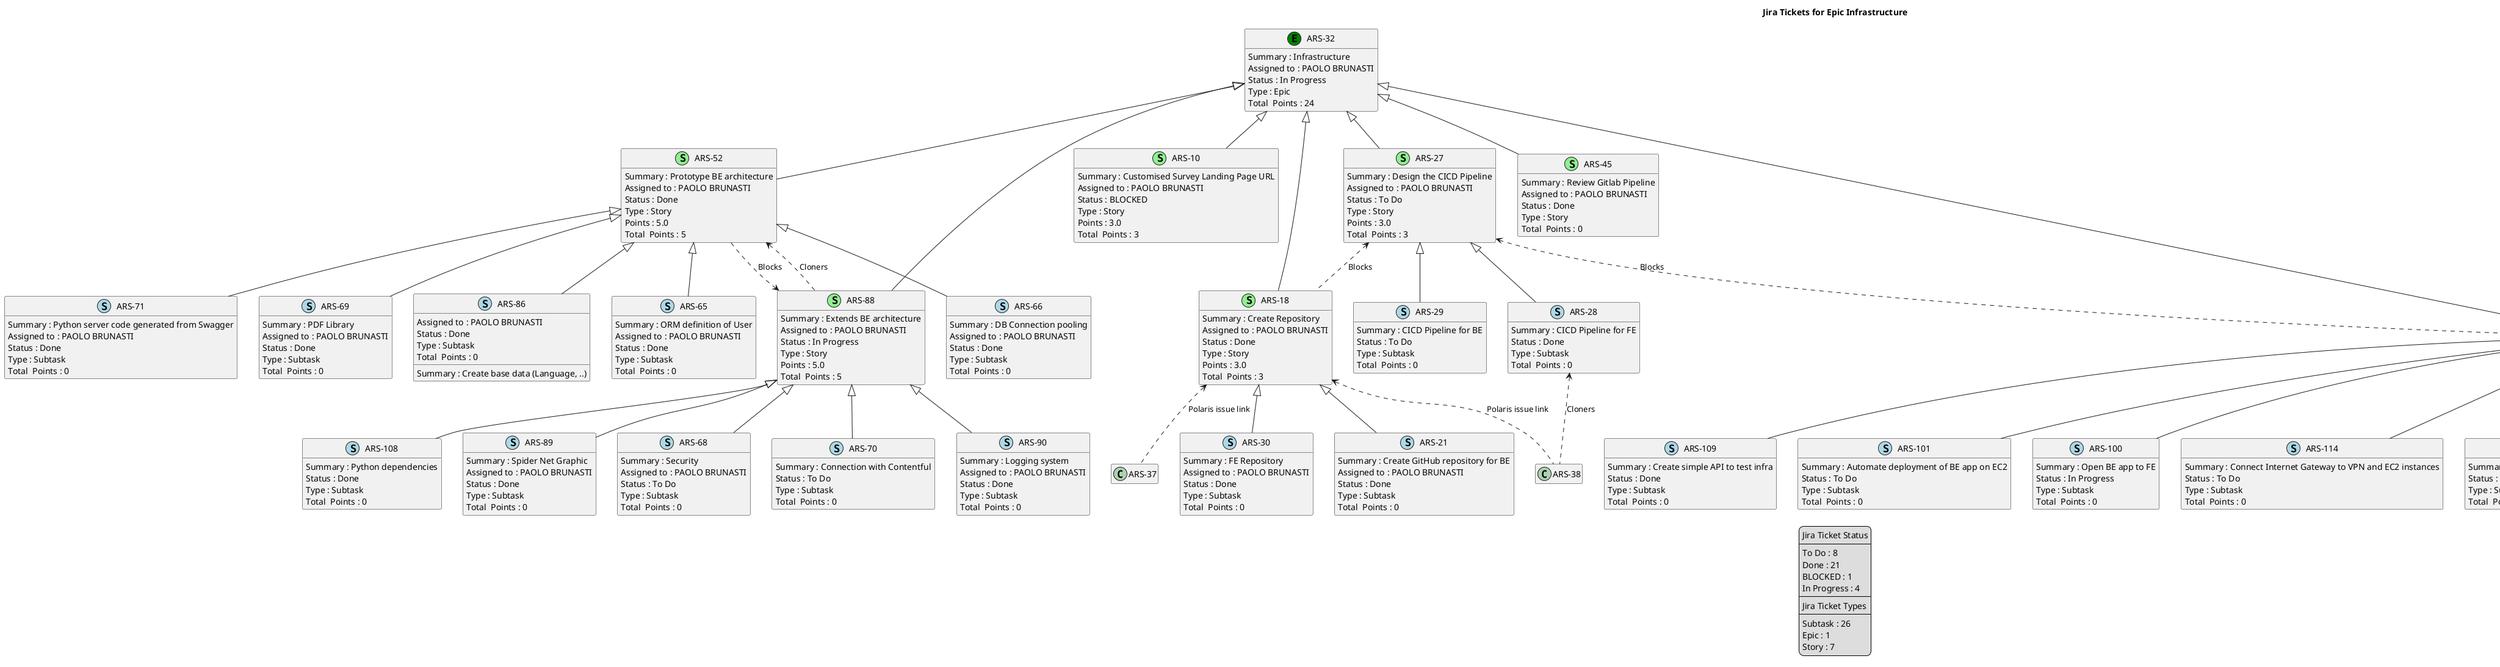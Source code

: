 @startuml
'https://plantuml.com/class-diagram

' GENERATE CLASS DIAGRAM ===========
' Generated at    : Wed May 29 11:49:43 CEST 2024

title Jira Tickets for Epic Infrastructure
hide empty members

legend
Jira Ticket Status
----
To Do : 8
Done : 21
BLOCKED : 1
In Progress : 4
----
Jira Ticket Types
----
Subtask : 26
Epic : 1
Story : 7
end legend


' Tickets =======
class "ARS-114" << (S,lightblue) >> {
 Summary : Connect Internet Gateway to VPN and EC2 instances
 Status : To Do
 Type : Subtask
Total  Points : 0
}

class "ARS-113" << (S,lightblue) >> {
 Summary : Create Internet Gateway
 Status : To Do
 Type : Subtask
Total  Points : 0
}

class "ARS-18" << (S,lightgreen) >> {
 Summary : Create Repository
 Assigned to : PAOLO BRUNASTI
 Status : Done
 Type : Story
 Points : 3.0
Total  Points : 3
}

class "ARS-70" << (S,lightblue) >> {
 Summary : Connection with Contentful
 Status : To Do
 Type : Subtask
Total  Points : 0
}

class "ARS-71" << (S,lightblue) >> {
 Summary : Python server code generated from Swagger
 Assigned to : PAOLO BRUNASTI
 Status : Done
 Type : Subtask
Total  Points : 0
}

class "ARS-90" << (S,lightblue) >> {
 Summary : Logging system
 Assigned to : PAOLO BRUNASTI
 Status : Done
 Type : Subtask
Total  Points : 0
}

class "ARS-52" << (S,lightgreen) >> {
 Summary : Prototype BE architecture
 Assigned to : PAOLO BRUNASTI
 Status : Done
 Type : Story
 Points : 5.0
Total  Points : 5
}

class "ARS-96" << (S,lightblue) >> {
 Summary : Create EC2
 Status : Done
 Type : Subtask
Total  Points : 0
}

class "ARS-30" << (S,lightblue) >> {
 Summary : FE Repository
 Assigned to : PAOLO BRUNASTI
 Status : Done
 Type : Subtask
Total  Points : 0
}

class "ARS-97" << (S,lightblue) >> {
 Summary : Create RDS
 Status : Done
 Type : Subtask
Total  Points : 0
}

class "ARS-32" << (E,green) >> {
 Summary : Infrastructure
 Assigned to : PAOLO BRUNASTI
 Status : In Progress
 Type : Epic
Total  Points : 24
}

class "ARS-10" << (S,lightgreen) >> {
 Summary : Customised Survey Landing Page URL
 Assigned to : PAOLO BRUNASTI
 Status : BLOCKED
 Type : Story
 Points : 3.0
Total  Points : 3
}

class "ARS-98" << (S,lightblue) >> {
 Summary : Configure EC2 instance for Python
 Status : Done
 Type : Subtask
Total  Points : 0
}

class "ARS-99" << (S,lightblue) >> {
 Summary : Deploy BE app in EC2
 Status : Done
 Type : Subtask
Total  Points : 0
}

class "ARS-103" << (S,lightblue) >> {
 Summary : Connect EC2 to S3
 Status : To Do
 Type : Subtask
Total  Points : 0
}

class "ARS-102" << (S,lightblue) >> {
 Summary : Create S3
 Status : Done
 Type : Subtask
Total  Points : 0
}

class "ARS-104" << (S,lightblue) >> {
 Summary : Connect to EC2 from Internet
 Status : Done
 Type : Subtask
Total  Points : 0
}

class "ARS-27" << (S,lightgreen) >> {
 Summary : Design the CICD Pipeline
 Assigned to : PAOLO BRUNASTI
 Status : To Do
 Type : Story
 Points : 3.0
Total  Points : 3
}

class "ARS-28" << (S,lightblue) >> {
 Summary : CICD Pipeline for FE
 Status : Done
 Type : Subtask
Total  Points : 0
}

class "ARS-29" << (S,lightblue) >> {
 Summary : CICD Pipeline for BE
 Status : To Do
 Type : Subtask
Total  Points : 0
}

class "ARS-109" << (S,lightblue) >> {
 Summary : Create simple API to test infra
 Status : Done
 Type : Subtask
Total  Points : 0
}

class "ARS-108" << (S,lightblue) >> {
 Summary : Python dependencies
 Status : Done
 Type : Subtask
Total  Points : 0
}

class "ARS-101" << (S,lightblue) >> {
 Summary : Automate deployment of BE app on EC2
 Status : To Do
 Type : Subtask
Total  Points : 0
}

class "ARS-100" << (S,lightblue) >> {
 Summary : Open BE app to FE
 Status : In Progress
 Type : Subtask
Total  Points : 0
}

class "ARS-40" << (S,lightgreen) >> {
 Summary : AWS Environment
 Assigned to : PAOLO BRUNASTI
 Status : In Progress
 Type : Story
 Points : 5.0
Total  Points : 5
}

class "ARS-45" << (S,lightgreen) >> {
 Summary : Review Gitlab Pipeline
 Assigned to : PAOLO BRUNASTI
 Status : Done
 Type : Story
Total  Points : 0
}

class "ARS-89" << (S,lightblue) >> {
 Summary : Spider Net Graphic
 Assigned to : PAOLO BRUNASTI
 Status : Done
 Type : Subtask
Total  Points : 0
}

class "ARS-68" << (S,lightblue) >> {
 Summary : Security
 Assigned to : PAOLO BRUNASTI
 Status : To Do
 Type : Subtask
Total  Points : 0
}

class "ARS-69" << (S,lightblue) >> {
 Summary : PDF Library
 Assigned to : PAOLO BRUNASTI
 Status : Done
 Type : Subtask
Total  Points : 0
}

class "ARS-86" << (S,lightblue) >> {
 Summary : Create base data (Language, ..)
 Assigned to : PAOLO BRUNASTI
 Status : Done
 Type : Subtask
Total  Points : 0
}

class "ARS-21" << (S,lightblue) >> {
 Summary : Create GitHub repository for BE
 Assigned to : PAOLO BRUNASTI
 Status : Done
 Type : Subtask
Total  Points : 0
}

class "ARS-65" << (S,lightblue) >> {
 Summary : ORM definition of User
 Assigned to : PAOLO BRUNASTI
 Status : Done
 Type : Subtask
Total  Points : 0
}

class "ARS-88" << (S,lightgreen) >> {
 Summary : Extends BE architecture
 Assigned to : PAOLO BRUNASTI
 Status : In Progress
 Type : Story
 Points : 5.0
Total  Points : 5
}

class "ARS-66" << (S,lightblue) >> {
 Summary : DB Connection pooling
 Assigned to : PAOLO BRUNASTI
 Status : Done
 Type : Subtask
Total  Points : 0
}



' Links =======

' Parents =======
"ARS-40" <|-- "ARS-114"
"ARS-40" <|-- "ARS-113"
"ARS-32" <|-- "ARS-18"
"ARS-88" <|-- "ARS-70"
"ARS-52" <|-- "ARS-71"
"ARS-88" <|-- "ARS-90"
"ARS-32" <|-- "ARS-52"
"ARS-40" <|-- "ARS-96"
"ARS-18" <|-- "ARS-30"
"ARS-40" <|-- "ARS-97"
"ARS-32" <|-- "ARS-10"
"ARS-40" <|-- "ARS-98"
"ARS-40" <|-- "ARS-99"
"ARS-40" <|-- "ARS-103"
"ARS-40" <|-- "ARS-102"
"ARS-40" <|-- "ARS-104"
"ARS-32" <|-- "ARS-27"
"ARS-27" <|-- "ARS-28"
"ARS-27" <|-- "ARS-29"
"ARS-40" <|-- "ARS-109"
"ARS-88" <|-- "ARS-108"
"ARS-40" <|-- "ARS-101"
"ARS-40" <|-- "ARS-100"
"ARS-32" <|-- "ARS-40"
"ARS-32" <|-- "ARS-45"
"ARS-88" <|-- "ARS-89"
"ARS-88" <|-- "ARS-68"
"ARS-52" <|-- "ARS-69"
"ARS-52" <|-- "ARS-86"
"ARS-18" <|-- "ARS-21"
"ARS-52" <|-- "ARS-65"
"ARS-32" <|-- "ARS-88"
"ARS-52" <|-- "ARS-66"

"ARS-18" <.. "ARS-37" : Polaris issue link

"ARS-18" <.. "ARS-38" : Polaris issue link

"ARS-52" <.. "ARS-88" : Cloners

"ARS-27" <.. "ARS-18" : Blocks

"ARS-27" <.. "ARS-40" : Blocks

"ARS-28" <.. "ARS-38" : Cloners

"ARS-88" <.. "ARS-52" : Blocks



@enduml
